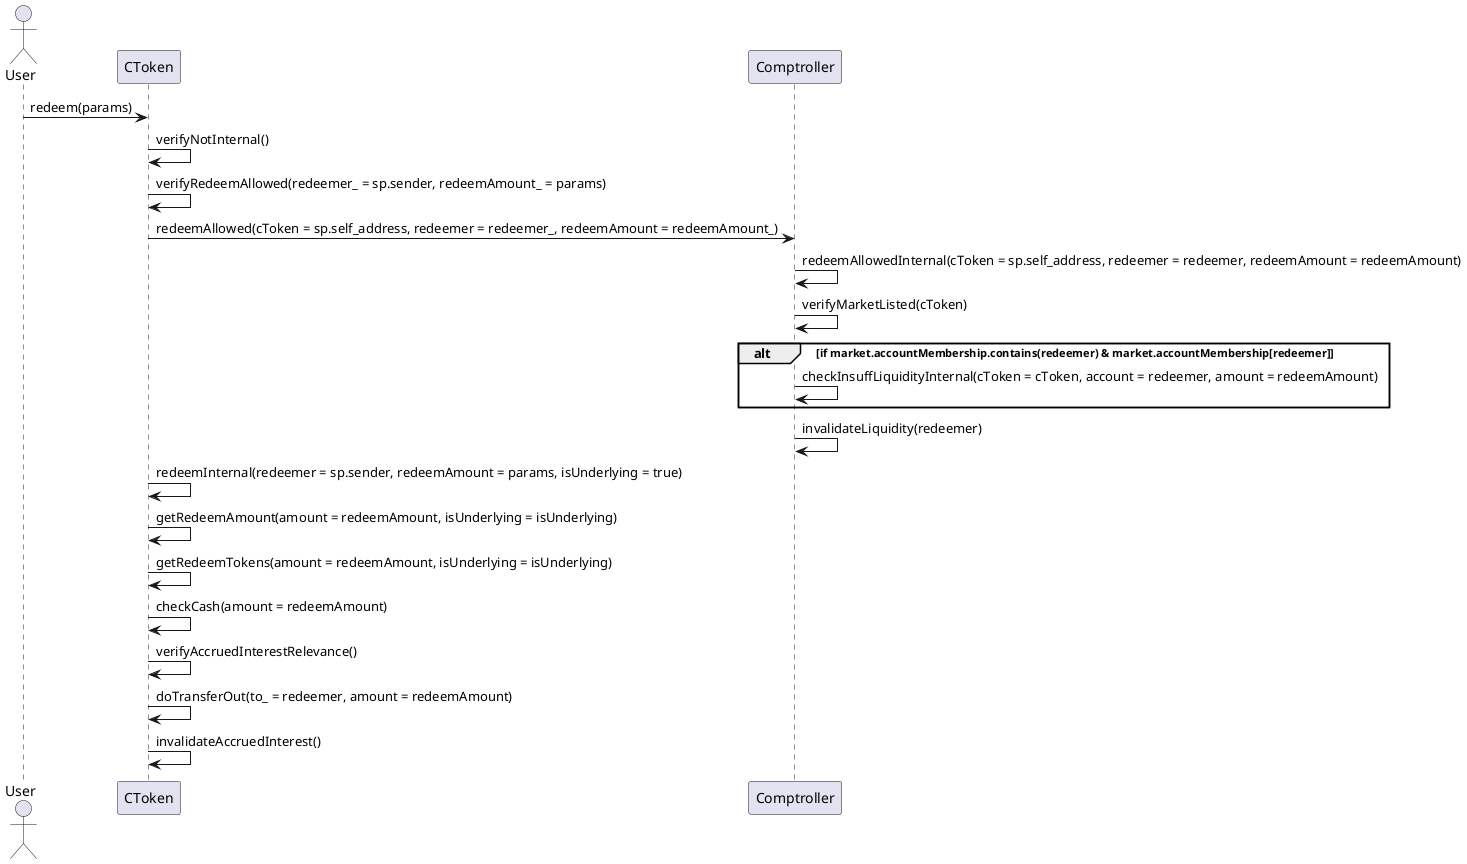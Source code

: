 @startuml redeem
Actor User
participant CToken
participant Comptroller

User -> CToken : redeem(params)
CToken -> CToken : verifyNotInternal()
CToken -> CToken : verifyRedeemAllowed(redeemer_ = sp.sender, redeemAmount_ = params)
CToken -> Comptroller : redeemAllowed(cToken = sp.self_address, redeemer = redeemer_, redeemAmount = redeemAmount_)
Comptroller -> Comptroller : redeemAllowedInternal(cToken = sp.self_address, redeemer = redeemer, redeemAmount = redeemAmount)
Comptroller -> Comptroller : verifyMarketListed(cToken)
alt if market.accountMembership.contains(redeemer) & market.accountMembership[redeemer]
    Comptroller -> Comptroller : checkInsuffLiquidityInternal(cToken = cToken, account = redeemer, amount = redeemAmount)
end
Comptroller -> Comptroller : invalidateLiquidity(redeemer)
CToken -> CToken : redeemInternal(redeemer = sp.sender, redeemAmount = params, isUnderlying = true)
CToken -> CToken : getRedeemAmount(amount = redeemAmount, isUnderlying = isUnderlying)
CToken -> CToken : getRedeemTokens(amount = redeemAmount, isUnderlying = isUnderlying)
CToken -> CToken : checkCash(amount = redeemAmount)
CToken -> CToken : verifyAccruedInterestRelevance()
CToken -> CToken : doTransferOut(to_ = redeemer, amount = redeemAmount)
CToken -> CToken : invalidateAccruedInterest()
@enduml
